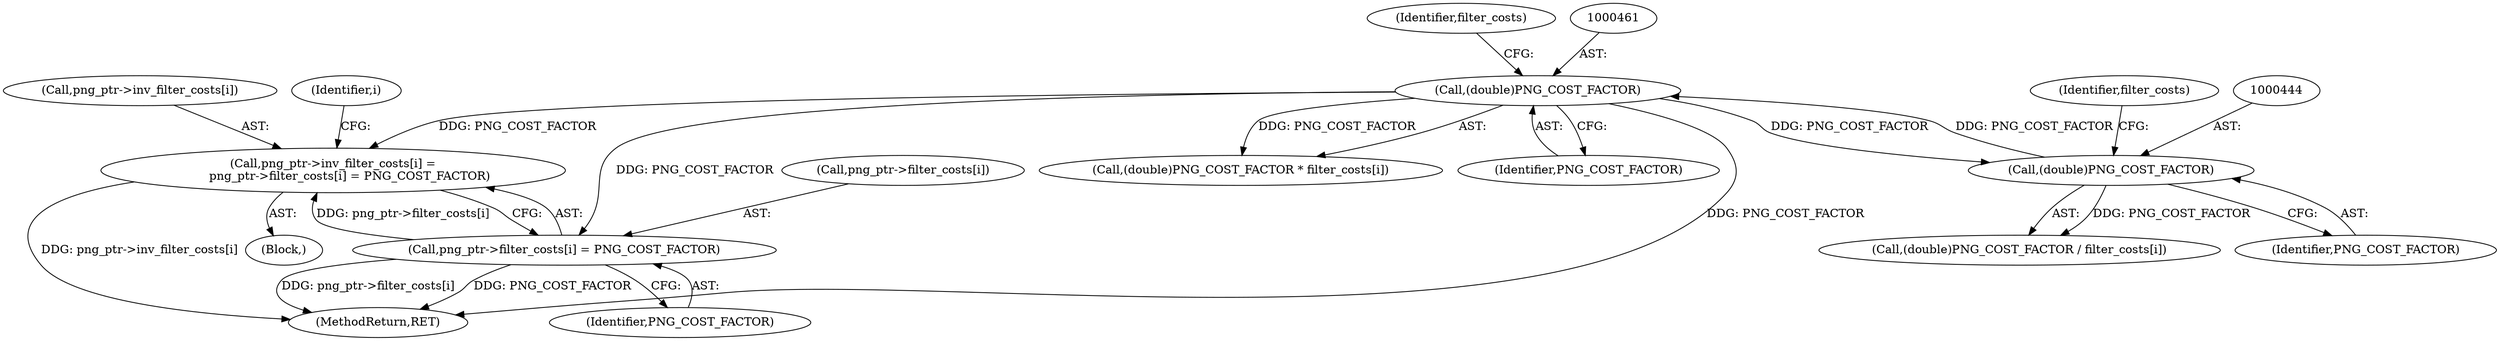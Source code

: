 digraph "1_Chrome_7f3d85b096f66870a15b37c2f40b219b2e292693_26@array" {
"1000412" [label="(Call,png_ptr->inv_filter_costs[i] =\n         png_ptr->filter_costs[i] = PNG_COST_FACTOR)"];
"1000418" [label="(Call,png_ptr->filter_costs[i] = PNG_COST_FACTOR)"];
"1000460" [label="(Call,(double)PNG_COST_FACTOR)"];
"1000443" [label="(Call,(double)PNG_COST_FACTOR)"];
"1000447" [label="(Identifier,filter_costs)"];
"1000424" [label="(Identifier,PNG_COST_FACTOR)"];
"1000464" [label="(Identifier,filter_costs)"];
"1000442" [label="(Call,(double)PNG_COST_FACTOR / filter_costs[i])"];
"1000418" [label="(Call,png_ptr->filter_costs[i] = PNG_COST_FACTOR)"];
"1000412" [label="(Call,png_ptr->inv_filter_costs[i] =\n         png_ptr->filter_costs[i] = PNG_COST_FACTOR)"];
"1000419" [label="(Call,png_ptr->filter_costs[i])"];
"1000445" [label="(Identifier,PNG_COST_FACTOR)"];
"1000460" [label="(Call,(double)PNG_COST_FACTOR)"];
"1000399" [label="(Identifier,i)"];
"1000467" [label="(MethodReturn,RET)"];
"1000459" [label="(Call,(double)PNG_COST_FACTOR * filter_costs[i])"];
"1000413" [label="(Call,png_ptr->inv_filter_costs[i])"];
"1000443" [label="(Call,(double)PNG_COST_FACTOR)"];
"1000462" [label="(Identifier,PNG_COST_FACTOR)"];
"1000411" [label="(Block,)"];
"1000412" -> "1000411"  [label="AST: "];
"1000412" -> "1000418"  [label="CFG: "];
"1000413" -> "1000412"  [label="AST: "];
"1000418" -> "1000412"  [label="AST: "];
"1000399" -> "1000412"  [label="CFG: "];
"1000412" -> "1000467"  [label="DDG: png_ptr->inv_filter_costs[i]"];
"1000418" -> "1000412"  [label="DDG: png_ptr->filter_costs[i]"];
"1000460" -> "1000412"  [label="DDG: PNG_COST_FACTOR"];
"1000418" -> "1000424"  [label="CFG: "];
"1000419" -> "1000418"  [label="AST: "];
"1000424" -> "1000418"  [label="AST: "];
"1000418" -> "1000467"  [label="DDG: PNG_COST_FACTOR"];
"1000418" -> "1000467"  [label="DDG: png_ptr->filter_costs[i]"];
"1000460" -> "1000418"  [label="DDG: PNG_COST_FACTOR"];
"1000460" -> "1000459"  [label="AST: "];
"1000460" -> "1000462"  [label="CFG: "];
"1000461" -> "1000460"  [label="AST: "];
"1000462" -> "1000460"  [label="AST: "];
"1000464" -> "1000460"  [label="CFG: "];
"1000460" -> "1000467"  [label="DDG: PNG_COST_FACTOR"];
"1000460" -> "1000443"  [label="DDG: PNG_COST_FACTOR"];
"1000460" -> "1000459"  [label="DDG: PNG_COST_FACTOR"];
"1000443" -> "1000460"  [label="DDG: PNG_COST_FACTOR"];
"1000443" -> "1000442"  [label="AST: "];
"1000443" -> "1000445"  [label="CFG: "];
"1000444" -> "1000443"  [label="AST: "];
"1000445" -> "1000443"  [label="AST: "];
"1000447" -> "1000443"  [label="CFG: "];
"1000443" -> "1000442"  [label="DDG: PNG_COST_FACTOR"];
}
